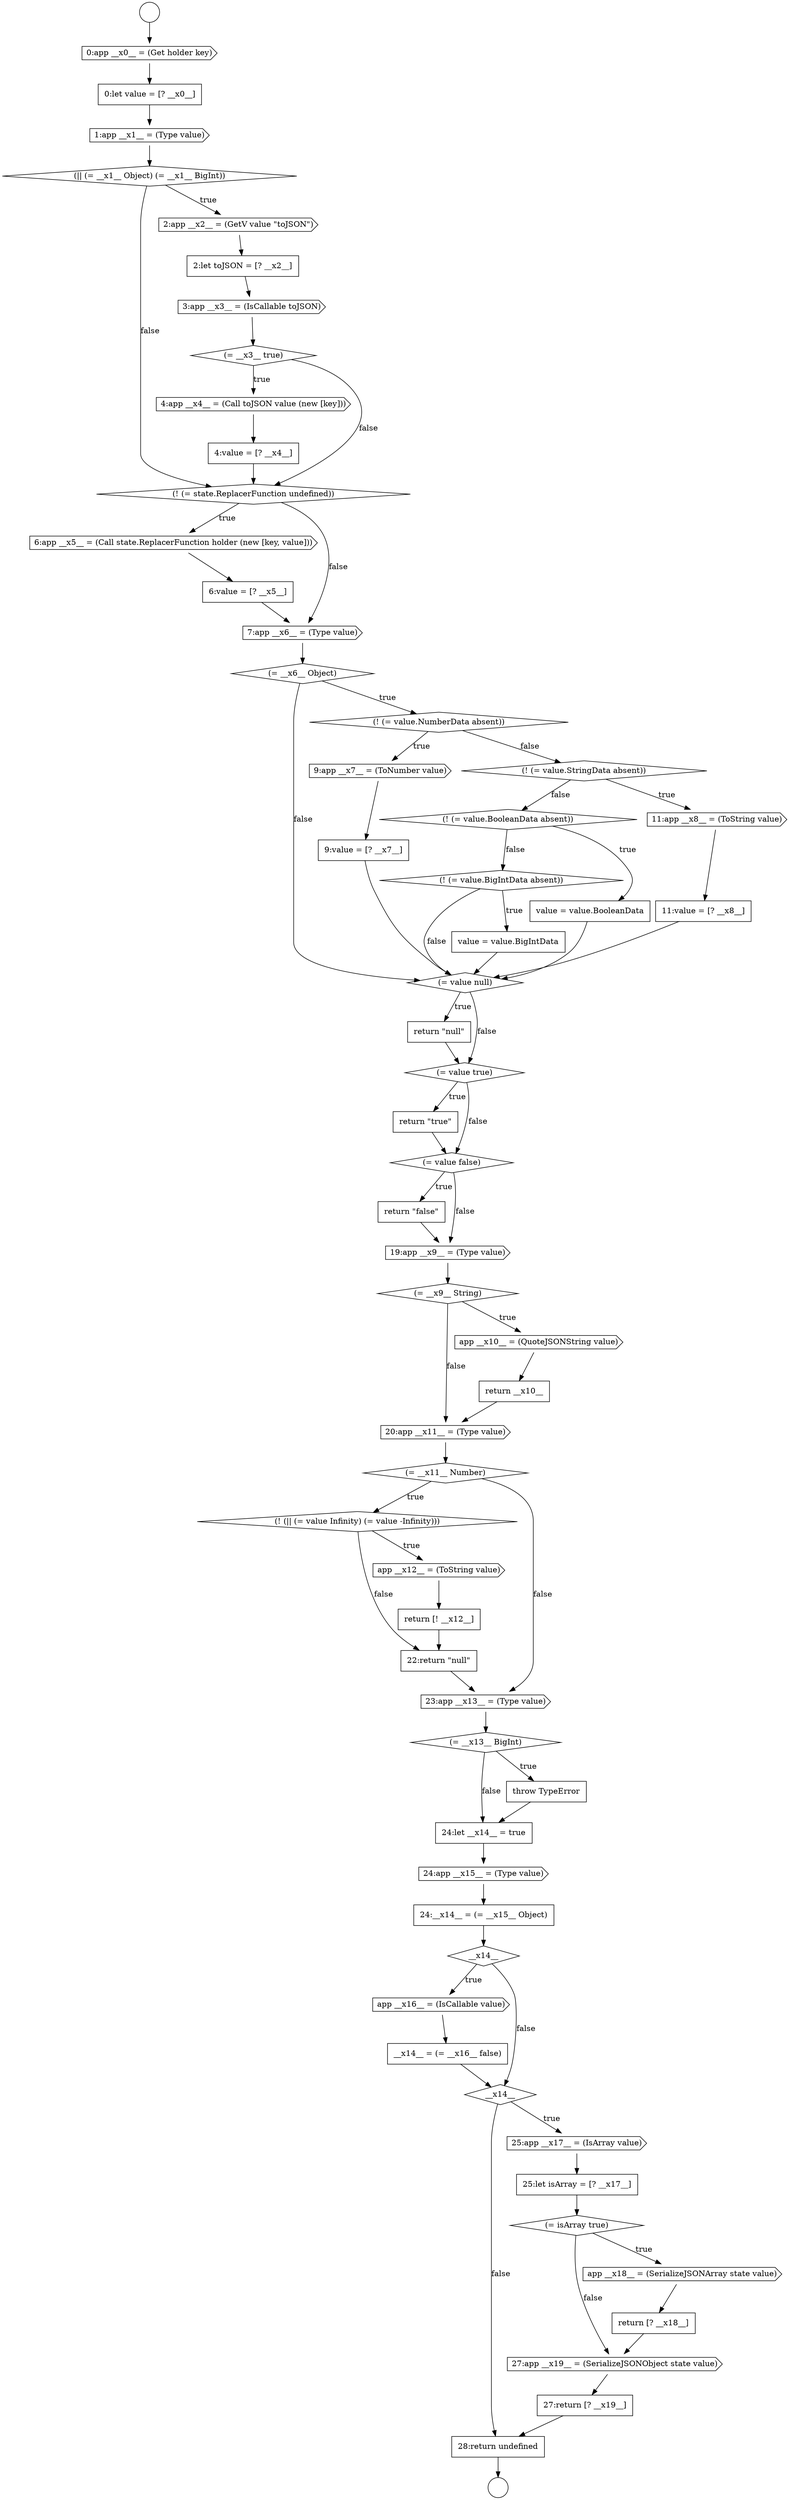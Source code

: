 digraph {
  node17815 [shape=none, margin=0, label=<<font color="black">
    <table border="0" cellborder="1" cellspacing="0" cellpadding="10">
      <tr><td align="left">25:let isArray = [? __x17__]</td></tr>
    </table>
  </font>> color="black" fillcolor="white" style=filled]
  node17779 [shape=cds, label=<<font color="black">9:app __x7__ = (ToNumber value)</font>> color="black" fillcolor="white" style=filled]
  node17807 [shape=none, margin=0, label=<<font color="black">
    <table border="0" cellborder="1" cellspacing="0" cellpadding="10">
      <tr><td align="left">24:let __x14__ = true</td></tr>
    </table>
  </font>> color="black" fillcolor="white" style=filled]
  node17783 [shape=none, margin=0, label=<<font color="black">
    <table border="0" cellborder="1" cellspacing="0" cellpadding="10">
      <tr><td align="left">11:value = [? __x8__]</td></tr>
    </table>
  </font>> color="black" fillcolor="white" style=filled]
  node17811 [shape=cds, label=<<font color="black">app __x16__ = (IsCallable value)</font>> color="black" fillcolor="white" style=filled]
  node17770 [shape=diamond, label=<<font color="black">(= __x3__ true)</font>> color="black" fillcolor="white" style=filled]
  node17819 [shape=cds, label=<<font color="black">27:app __x19__ = (SerializeJSONObject state value)</font>> color="black" fillcolor="white" style=filled]
  node17793 [shape=none, margin=0, label=<<font color="black">
    <table border="0" cellborder="1" cellspacing="0" cellpadding="10">
      <tr><td align="left">return &quot;false&quot;</td></tr>
    </table>
  </font>> color="black" fillcolor="white" style=filled]
  node17800 [shape=diamond, label=<<font color="black">(! (|| (= value Infinity) (= value -Infinity)))</font>> color="black" fillcolor="white" style=filled]
  node17813 [shape=diamond, label=<<font color="black">__x14__</font>> color="black" fillcolor="white" style=filled]
  node17817 [shape=cds, label=<<font color="black">app __x18__ = (SerializeJSONArray state value)</font>> color="black" fillcolor="white" style=filled]
  node17772 [shape=none, margin=0, label=<<font color="black">
    <table border="0" cellborder="1" cellspacing="0" cellpadding="10">
      <tr><td align="left">4:value = [? __x4__]</td></tr>
    </table>
  </font>> color="black" fillcolor="white" style=filled]
  node17808 [shape=cds, label=<<font color="black">24:app __x15__ = (Type value)</font>> color="black" fillcolor="white" style=filled]
  node17821 [shape=none, margin=0, label=<<font color="black">
    <table border="0" cellborder="1" cellspacing="0" cellpadding="10">
      <tr><td align="left">28:return undefined</td></tr>
    </table>
  </font>> color="black" fillcolor="white" style=filled]
  node17803 [shape=none, margin=0, label=<<font color="black">
    <table border="0" cellborder="1" cellspacing="0" cellpadding="10">
      <tr><td align="left">22:return &quot;null&quot;</td></tr>
    </table>
  </font>> color="black" fillcolor="white" style=filled]
  node17771 [shape=cds, label=<<font color="black">4:app __x4__ = (Call toJSON value (new [key]))</font>> color="black" fillcolor="white" style=filled]
  node17774 [shape=cds, label=<<font color="black">6:app __x5__ = (Call state.ReplacerFunction holder (new [key, value]))</font>> color="black" fillcolor="white" style=filled]
  node17788 [shape=diamond, label=<<font color="black">(= value null)</font>> color="black" fillcolor="white" style=filled]
  node17820 [shape=none, margin=0, label=<<font color="black">
    <table border="0" cellborder="1" cellspacing="0" cellpadding="10">
      <tr><td align="left">27:return [? __x19__]</td></tr>
    </table>
  </font>> color="black" fillcolor="white" style=filled]
  node17791 [shape=none, margin=0, label=<<font color="black">
    <table border="0" cellborder="1" cellspacing="0" cellpadding="10">
      <tr><td align="left">return &quot;true&quot;</td></tr>
    </table>
  </font>> color="black" fillcolor="white" style=filled]
  node17766 [shape=diamond, label=<<font color="black">(|| (= __x1__ Object) (= __x1__ BigInt))</font>> color="black" fillcolor="white" style=filled]
  node17798 [shape=cds, label=<<font color="black">20:app __x11__ = (Type value)</font>> color="black" fillcolor="white" style=filled]
  node17816 [shape=diamond, label=<<font color="black">(= isArray true)</font>> color="black" fillcolor="white" style=filled]
  node17787 [shape=none, margin=0, label=<<font color="black">
    <table border="0" cellborder="1" cellspacing="0" cellpadding="10">
      <tr><td align="left">value = value.BigIntData</td></tr>
    </table>
  </font>> color="black" fillcolor="white" style=filled]
  node17773 [shape=diamond, label=<<font color="black">(! (= state.ReplacerFunction undefined))</font>> color="black" fillcolor="white" style=filled]
  node17802 [shape=none, margin=0, label=<<font color="black">
    <table border="0" cellborder="1" cellspacing="0" cellpadding="10">
      <tr><td align="left">return [! __x12__]</td></tr>
    </table>
  </font>> color="black" fillcolor="white" style=filled]
  node17799 [shape=diamond, label=<<font color="black">(= __x11__ Number)</font>> color="black" fillcolor="white" style=filled]
  node17780 [shape=none, margin=0, label=<<font color="black">
    <table border="0" cellborder="1" cellspacing="0" cellpadding="10">
      <tr><td align="left">9:value = [? __x7__]</td></tr>
    </table>
  </font>> color="black" fillcolor="white" style=filled]
  node17763 [shape=cds, label=<<font color="black">0:app __x0__ = (Get holder key)</font>> color="black" fillcolor="white" style=filled]
  node17761 [shape=circle label=" " color="black" fillcolor="white" style=filled]
  node17812 [shape=none, margin=0, label=<<font color="black">
    <table border="0" cellborder="1" cellspacing="0" cellpadding="10">
      <tr><td align="left">__x14__ = (= __x16__ false)</td></tr>
    </table>
  </font>> color="black" fillcolor="white" style=filled]
  node17767 [shape=cds, label=<<font color="black">2:app __x2__ = (GetV value &quot;toJSON&quot;)</font>> color="black" fillcolor="white" style=filled]
  node17784 [shape=diamond, label=<<font color="black">(! (= value.BooleanData absent))</font>> color="black" fillcolor="white" style=filled]
  node17806 [shape=none, margin=0, label=<<font color="black">
    <table border="0" cellborder="1" cellspacing="0" cellpadding="10">
      <tr><td align="left">throw TypeError</td></tr>
    </table>
  </font>> color="black" fillcolor="white" style=filled]
  node17795 [shape=diamond, label=<<font color="black">(= __x9__ String)</font>> color="black" fillcolor="white" style=filled]
  node17818 [shape=none, margin=0, label=<<font color="black">
    <table border="0" cellborder="1" cellspacing="0" cellpadding="10">
      <tr><td align="left">return [? __x18__]</td></tr>
    </table>
  </font>> color="black" fillcolor="white" style=filled]
  node17801 [shape=cds, label=<<font color="black">app __x12__ = (ToString value)</font>> color="black" fillcolor="white" style=filled]
  node17789 [shape=none, margin=0, label=<<font color="black">
    <table border="0" cellborder="1" cellspacing="0" cellpadding="10">
      <tr><td align="left">return &quot;null&quot;</td></tr>
    </table>
  </font>> color="black" fillcolor="white" style=filled]
  node17786 [shape=diamond, label=<<font color="black">(! (= value.BigIntData absent))</font>> color="black" fillcolor="white" style=filled]
  node17776 [shape=cds, label=<<font color="black">7:app __x6__ = (Type value)</font>> color="black" fillcolor="white" style=filled]
  node17769 [shape=cds, label=<<font color="black">3:app __x3__ = (IsCallable toJSON)</font>> color="black" fillcolor="white" style=filled]
  node17794 [shape=cds, label=<<font color="black">19:app __x9__ = (Type value)</font>> color="black" fillcolor="white" style=filled]
  node17809 [shape=none, margin=0, label=<<font color="black">
    <table border="0" cellborder="1" cellspacing="0" cellpadding="10">
      <tr><td align="left">24:__x14__ = (= __x15__ Object)</td></tr>
    </table>
  </font>> color="black" fillcolor="white" style=filled]
  node17781 [shape=diamond, label=<<font color="black">(! (= value.StringData absent))</font>> color="black" fillcolor="white" style=filled]
  node17764 [shape=none, margin=0, label=<<font color="black">
    <table border="0" cellborder="1" cellspacing="0" cellpadding="10">
      <tr><td align="left">0:let value = [? __x0__]</td></tr>
    </table>
  </font>> color="black" fillcolor="white" style=filled]
  node17762 [shape=circle label=" " color="black" fillcolor="white" style=filled]
  node17768 [shape=none, margin=0, label=<<font color="black">
    <table border="0" cellborder="1" cellspacing="0" cellpadding="10">
      <tr><td align="left">2:let toJSON = [? __x2__]</td></tr>
    </table>
  </font>> color="black" fillcolor="white" style=filled]
  node17796 [shape=cds, label=<<font color="black">app __x10__ = (QuoteJSONString value)</font>> color="black" fillcolor="white" style=filled]
  node17805 [shape=diamond, label=<<font color="black">(= __x13__ BigInt)</font>> color="black" fillcolor="white" style=filled]
  node17777 [shape=diamond, label=<<font color="black">(= __x6__ Object)</font>> color="black" fillcolor="white" style=filled]
  node17790 [shape=diamond, label=<<font color="black">(= value true)</font>> color="black" fillcolor="white" style=filled]
  node17775 [shape=none, margin=0, label=<<font color="black">
    <table border="0" cellborder="1" cellspacing="0" cellpadding="10">
      <tr><td align="left">6:value = [? __x5__]</td></tr>
    </table>
  </font>> color="black" fillcolor="white" style=filled]
  node17804 [shape=cds, label=<<font color="black">23:app __x13__ = (Type value)</font>> color="black" fillcolor="white" style=filled]
  node17797 [shape=none, margin=0, label=<<font color="black">
    <table border="0" cellborder="1" cellspacing="0" cellpadding="10">
      <tr><td align="left">return __x10__</td></tr>
    </table>
  </font>> color="black" fillcolor="white" style=filled]
  node17792 [shape=diamond, label=<<font color="black">(= value false)</font>> color="black" fillcolor="white" style=filled]
  node17782 [shape=cds, label=<<font color="black">11:app __x8__ = (ToString value)</font>> color="black" fillcolor="white" style=filled]
  node17814 [shape=cds, label=<<font color="black">25:app __x17__ = (IsArray value)</font>> color="black" fillcolor="white" style=filled]
  node17785 [shape=none, margin=0, label=<<font color="black">
    <table border="0" cellborder="1" cellspacing="0" cellpadding="10">
      <tr><td align="left">value = value.BooleanData</td></tr>
    </table>
  </font>> color="black" fillcolor="white" style=filled]
  node17810 [shape=diamond, label=<<font color="black">__x14__</font>> color="black" fillcolor="white" style=filled]
  node17765 [shape=cds, label=<<font color="black">1:app __x1__ = (Type value)</font>> color="black" fillcolor="white" style=filled]
  node17778 [shape=diamond, label=<<font color="black">(! (= value.NumberData absent))</font>> color="black" fillcolor="white" style=filled]
  node17797 -> node17798 [ color="black"]
  node17771 -> node17772 [ color="black"]
  node17820 -> node17821 [ color="black"]
  node17795 -> node17796 [label=<<font color="black">true</font>> color="black"]
  node17795 -> node17798 [label=<<font color="black">false</font>> color="black"]
  node17793 -> node17794 [ color="black"]
  node17790 -> node17791 [label=<<font color="black">true</font>> color="black"]
  node17790 -> node17792 [label=<<font color="black">false</font>> color="black"]
  node17817 -> node17818 [ color="black"]
  node17810 -> node17811 [label=<<font color="black">true</font>> color="black"]
  node17810 -> node17813 [label=<<font color="black">false</font>> color="black"]
  node17764 -> node17765 [ color="black"]
  node17814 -> node17815 [ color="black"]
  node17786 -> node17787 [label=<<font color="black">true</font>> color="black"]
  node17786 -> node17788 [label=<<font color="black">false</font>> color="black"]
  node17799 -> node17800 [label=<<font color="black">true</font>> color="black"]
  node17799 -> node17804 [label=<<font color="black">false</font>> color="black"]
  node17803 -> node17804 [ color="black"]
  node17808 -> node17809 [ color="black"]
  node17806 -> node17807 [ color="black"]
  node17784 -> node17785 [label=<<font color="black">true</font>> color="black"]
  node17784 -> node17786 [label=<<font color="black">false</font>> color="black"]
  node17789 -> node17790 [ color="black"]
  node17805 -> node17806 [label=<<font color="black">true</font>> color="black"]
  node17805 -> node17807 [label=<<font color="black">false</font>> color="black"]
  node17813 -> node17814 [label=<<font color="black">true</font>> color="black"]
  node17813 -> node17821 [label=<<font color="black">false</font>> color="black"]
  node17821 -> node17762 [ color="black"]
  node17816 -> node17817 [label=<<font color="black">true</font>> color="black"]
  node17816 -> node17819 [label=<<font color="black">false</font>> color="black"]
  node17807 -> node17808 [ color="black"]
  node17787 -> node17788 [ color="black"]
  node17779 -> node17780 [ color="black"]
  node17794 -> node17795 [ color="black"]
  node17782 -> node17783 [ color="black"]
  node17769 -> node17770 [ color="black"]
  node17783 -> node17788 [ color="black"]
  node17785 -> node17788 [ color="black"]
  node17798 -> node17799 [ color="black"]
  node17804 -> node17805 [ color="black"]
  node17765 -> node17766 [ color="black"]
  node17778 -> node17779 [label=<<font color="black">true</font>> color="black"]
  node17778 -> node17781 [label=<<font color="black">false</font>> color="black"]
  node17792 -> node17793 [label=<<font color="black">true</font>> color="black"]
  node17792 -> node17794 [label=<<font color="black">false</font>> color="black"]
  node17815 -> node17816 [ color="black"]
  node17791 -> node17792 [ color="black"]
  node17812 -> node17813 [ color="black"]
  node17777 -> node17778 [label=<<font color="black">true</font>> color="black"]
  node17777 -> node17788 [label=<<font color="black">false</font>> color="black"]
  node17773 -> node17774 [label=<<font color="black">true</font>> color="black"]
  node17773 -> node17776 [label=<<font color="black">false</font>> color="black"]
  node17774 -> node17775 [ color="black"]
  node17781 -> node17782 [label=<<font color="black">true</font>> color="black"]
  node17781 -> node17784 [label=<<font color="black">false</font>> color="black"]
  node17796 -> node17797 [ color="black"]
  node17800 -> node17801 [label=<<font color="black">true</font>> color="black"]
  node17800 -> node17803 [label=<<font color="black">false</font>> color="black"]
  node17776 -> node17777 [ color="black"]
  node17802 -> node17803 [ color="black"]
  node17819 -> node17820 [ color="black"]
  node17811 -> node17812 [ color="black"]
  node17772 -> node17773 [ color="black"]
  node17768 -> node17769 [ color="black"]
  node17763 -> node17764 [ color="black"]
  node17809 -> node17810 [ color="black"]
  node17770 -> node17771 [label=<<font color="black">true</font>> color="black"]
  node17770 -> node17773 [label=<<font color="black">false</font>> color="black"]
  node17818 -> node17819 [ color="black"]
  node17767 -> node17768 [ color="black"]
  node17801 -> node17802 [ color="black"]
  node17780 -> node17788 [ color="black"]
  node17766 -> node17767 [label=<<font color="black">true</font>> color="black"]
  node17766 -> node17773 [label=<<font color="black">false</font>> color="black"]
  node17788 -> node17789 [label=<<font color="black">true</font>> color="black"]
  node17788 -> node17790 [label=<<font color="black">false</font>> color="black"]
  node17761 -> node17763 [ color="black"]
  node17775 -> node17776 [ color="black"]
}
